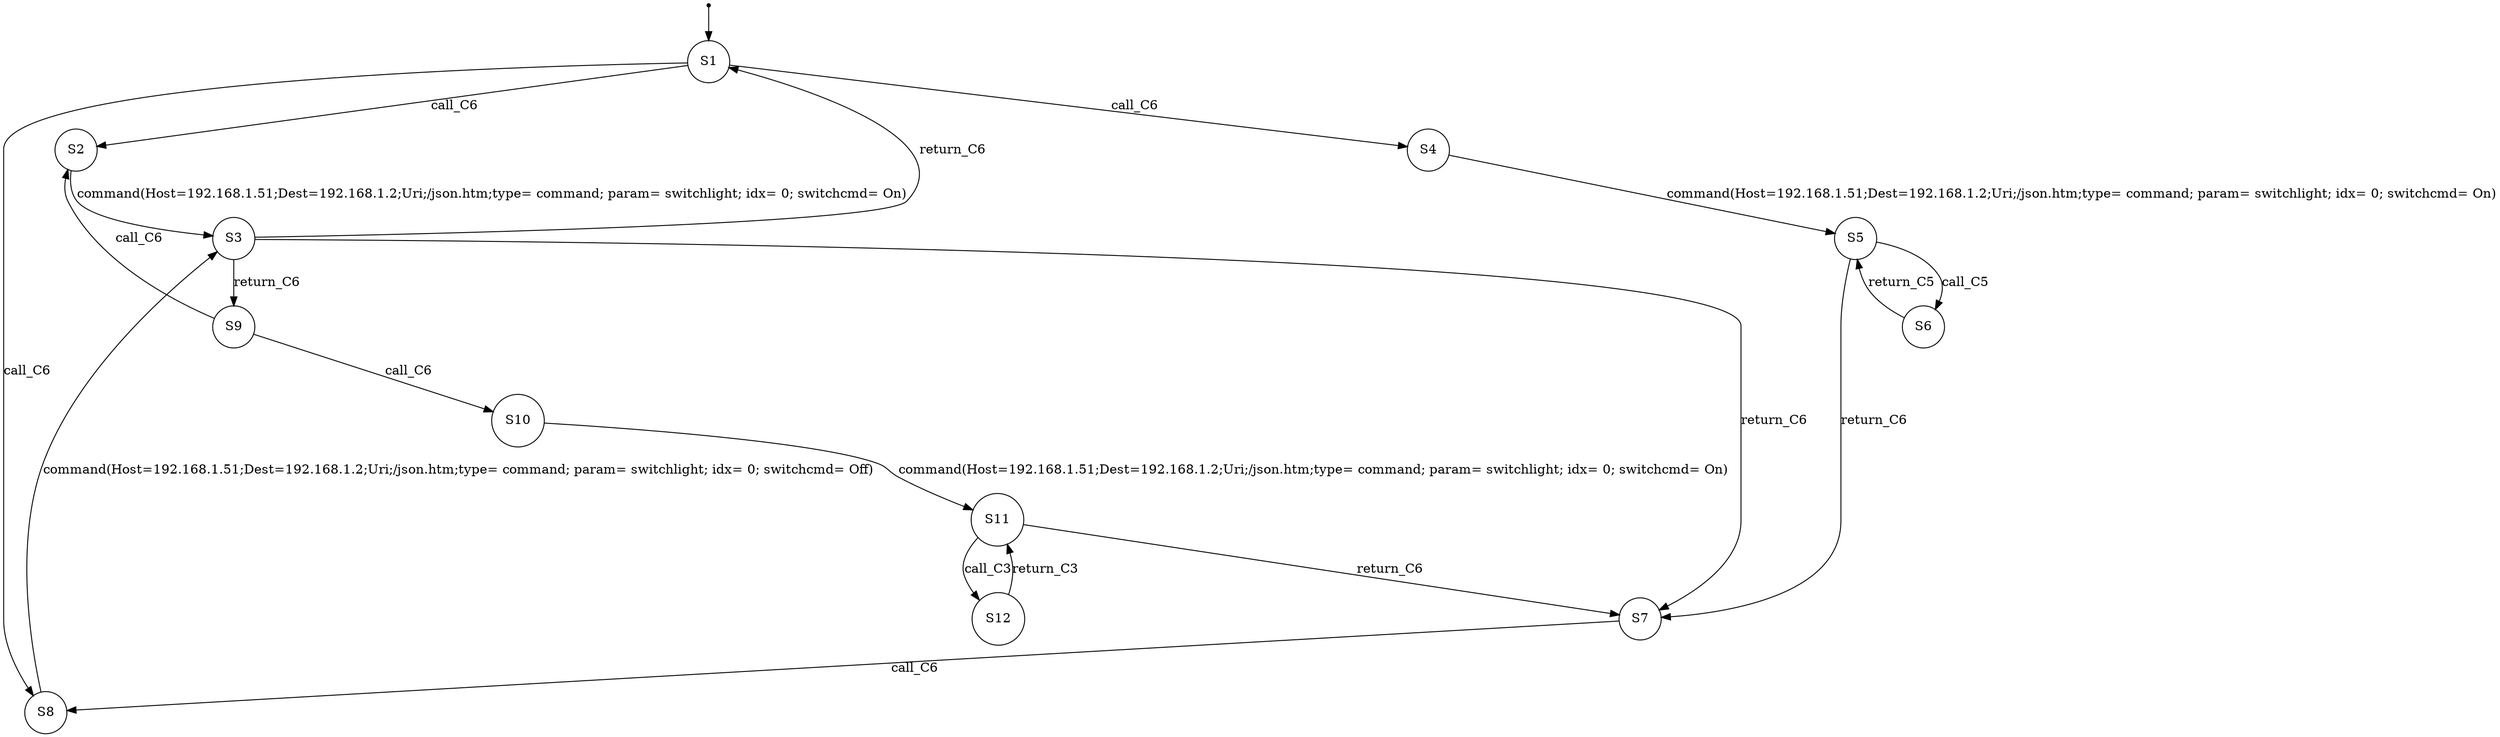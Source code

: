 digraph LTS {
S00[shape=point]
S1[label=S1,shape=circle];
S2[label=S2,shape=circle];
S3[label=S3,shape=circle];
S4[label=S4,shape=circle];
S5[label=S5,shape=circle];
S6[label=S6,shape=circle];
S7[label=S7,shape=circle];
S8[label=S8,shape=circle];
S9[label=S9,shape=circle];
S10[label=S10,shape=circle];
S11[label=S11,shape=circle];
S12[label=S12,shape=circle];
S00 -> S1
S1 -> S2[label ="call_C6"];
S1 -> S4[label ="call_C6"];
S1 -> S8[label ="call_C6"];
S2 -> S3[label ="command(Host=192.168.1.51;Dest=192.168.1.2;Uri;/json.htm;type= command; param= switchlight; idx= 0; switchcmd= On)"];
S3 -> S1[label ="return_C6"];
S3 -> S7[label ="return_C6"];
S3 -> S9[label ="return_C6"];
S4 -> S5[label ="command(Host=192.168.1.51;Dest=192.168.1.2;Uri;/json.htm;type= command; param= switchlight; idx= 0; switchcmd= On)"];
S5 -> S6[label ="call_C5"];
S5 -> S7[label ="return_C6"];
S6 -> S5[label ="return_C5"];
S7 -> S8[label ="call_C6"];
S8 -> S3[label ="command(Host=192.168.1.51;Dest=192.168.1.2;Uri;/json.htm;type= command; param= switchlight; idx= 0; switchcmd= Off)"];
S9 -> S2[label ="call_C6"];
S9 -> S10[label ="call_C6"];
S10 -> S11[label ="command(Host=192.168.1.51;Dest=192.168.1.2;Uri;/json.htm;type= command; param= switchlight; idx= 0; switchcmd= On)"];
S11 -> S7[label ="return_C6"];
S11 -> S12[label ="call_C3"];
S12 -> S11[label ="return_C3"];
}
